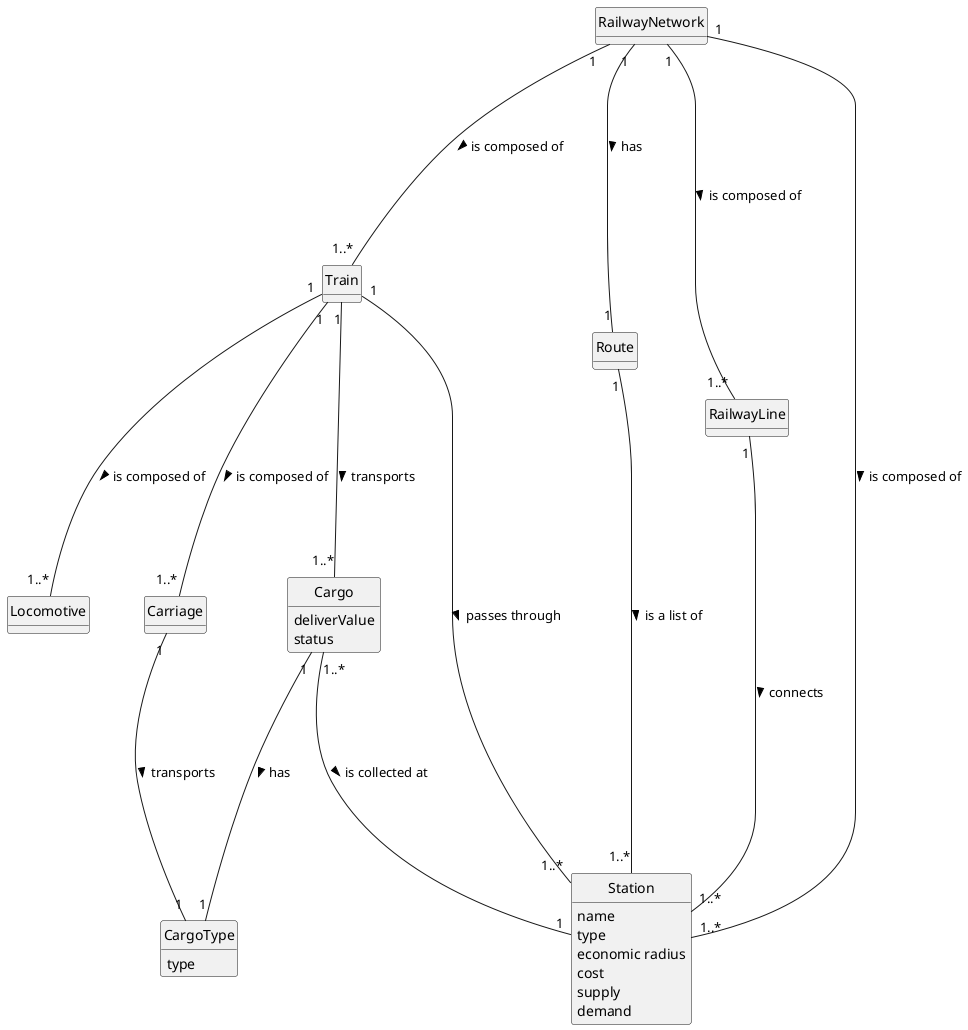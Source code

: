 @startuml
skinparam monochrome true
skinparam packageStyle rectangle
skinparam shadowing false

'left to right direction

skinparam classAttributeIconSize 0

hide circle
hide methods

'title Domain Model

class Cargo{
deliverValue
status
}

class CargoType{
type
}

class RailwayNetwork{
}

class Station{
name
type
economic radius
cost
supply
demand
}

class Train{
}

class Route{
}

RailwayNetwork "1" ---- "1..*" Station : is composed of >
RailwayNetwork "1" ---- "1..*" RailwayLine : is composed of >
RailwayNetwork "1" ---- "1..*" Train : is composed of >
Train "1" ---- "1..*" Cargo : transports >
RailwayNetwork "1" ---- "1" Route : has >
Cargo "1..*" ---- "1" Station : is collected at >
Cargo "1" ---- "1" CargoType : has >
RailwayLine "1" ---- "1..*" Station : connects >
Train "1" ---- "1..*" Locomotive : is composed of >
Train "1" ---- "1..*" Carriage : is composed of >
Carriage "1" ---- "1" CargoType : transports >
Train "1" ---- "1..*" Station : passes through >
Route "1" ---- "1..*" Station : is a list of >

@enduml